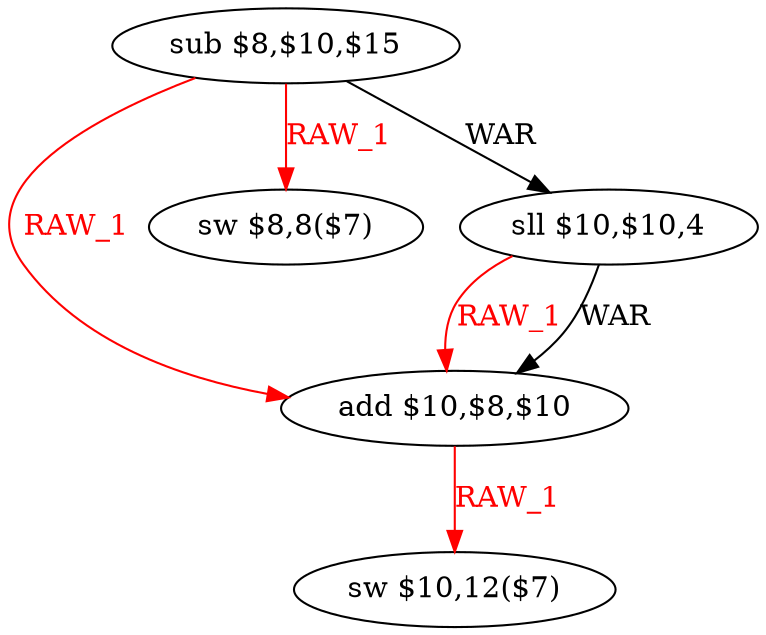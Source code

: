 digraph G1 {
node [shape = ellipse];
i0 [label = "sub $8,$10,$15"] ;
i0 ->  i3 [color = red, fontcolor = red, label= "RAW_1"];
i0 ->  i2 [color = red, fontcolor = red, label= "RAW_1"];
i0 ->  i1 [label= "WAR"];
i3 [label = "add $10,$8,$10"] ;
i3 ->  i4 [color = red, fontcolor = red, label= "RAW_1"];
i4 [label = "sw $10,12($7)"] ;
i2 [label = "sw $8,8($7)"] ;
i1 [label = "sll $10,$10,4"] ;
i1 ->  i3 [color = red, fontcolor = red, label= "RAW_1"];
i1 ->  i3 [label= "WAR"];
}

